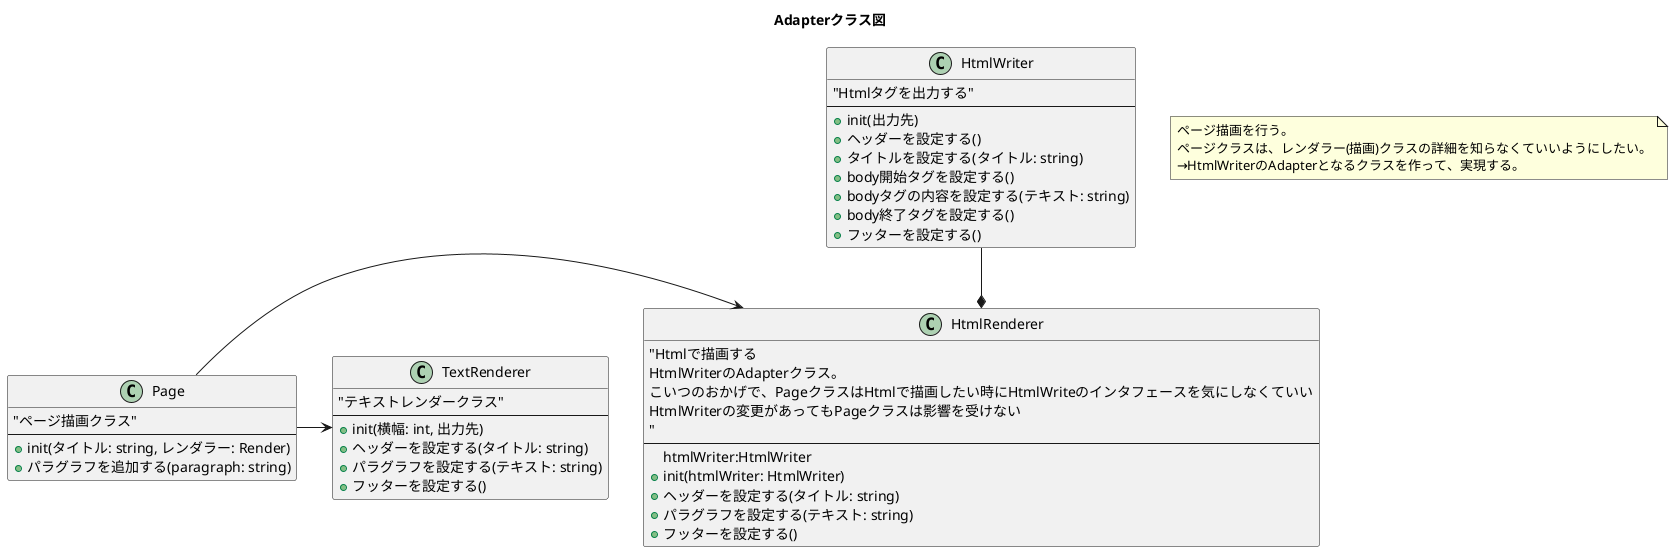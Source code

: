 @startuml

title Adapterクラス図



note as noteAlias
    ページ描画を行う。
    ページクラスは、レンダラー(描画)クラスの詳細を知らなくていいようにしたい。
    →HtmlWriterのAdapterとなるクラスを作って、実現する。
end note

' def

class Page {
    "ページ描画クラス"
    --
    + init(タイトル: string, レンダラー: Render)
    + パラグラフを追加する(paragraph: string)
}

class TextRenderer {
    "テキストレンダークラス"
    --
    + init(横幅: int, 出力先)
    + ヘッダーを設定する(タイトル: string)
    + パラグラフを設定する(テキスト: string)
    + フッターを設定する()
}

class HtmlRenderer {
    "Htmlで描画する
    HtmlWriterのAdapterクラス。
    こいつのおかげで、PageクラスはHtmlで描画したい時にHtmlWriteのインタフェースを気にしなくていい
    HtmlWriterの変更があってもPageクラスは影響を受けない
    "
    --
    htmlWriter:HtmlWriter
    + init(htmlWriter: HtmlWriter)
    + ヘッダーを設定する(タイトル: string)
    + パラグラフを設定する(テキスト: string)
    + フッターを設定する()
}


class HtmlWriter {
    "Htmlタグを出力する"
    --
    + init(出力先)
    + ヘッダーを設定する()
    + タイトルを設定する(タイトル: string)
    + body開始タグを設定する()
    + bodyタグの内容を設定する(テキスト: string)
    + body終了タグを設定する()
    + フッターを設定する()
}

' rel
HtmlWriter --* HtmlRenderer
Page -> HtmlRenderer
Page -> TextRenderer

@enduml
